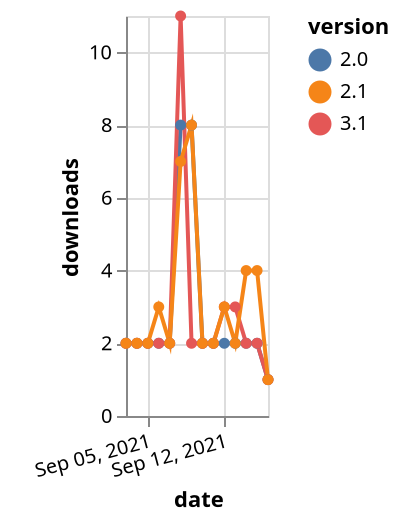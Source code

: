 {"$schema": "https://vega.github.io/schema/vega-lite/v5.json", "description": "A simple bar chart with embedded data.", "data": {"values": [{"date": "2021-09-03", "total": 4949, "delta": 2, "version": "2.0"}, {"date": "2021-09-04", "total": 4951, "delta": 2, "version": "2.0"}, {"date": "2021-09-05", "total": 4953, "delta": 2, "version": "2.0"}, {"date": "2021-09-06", "total": 4955, "delta": 2, "version": "2.0"}, {"date": "2021-09-07", "total": 4957, "delta": 2, "version": "2.0"}, {"date": "2021-09-08", "total": 4965, "delta": 8, "version": "2.0"}, {"date": "2021-09-09", "total": 4973, "delta": 8, "version": "2.0"}, {"date": "2021-09-10", "total": 4975, "delta": 2, "version": "2.0"}, {"date": "2021-09-11", "total": 4977, "delta": 2, "version": "2.0"}, {"date": "2021-09-12", "total": 4979, "delta": 2, "version": "2.0"}, {"date": "2021-09-13", "total": 4981, "delta": 2, "version": "2.0"}, {"date": "2021-09-14", "total": 4983, "delta": 2, "version": "2.0"}, {"date": "2021-09-15", "total": 4985, "delta": 2, "version": "2.0"}, {"date": "2021-09-16", "total": 4986, "delta": 1, "version": "2.0"}, {"date": "2021-09-03", "total": 2138, "delta": 2, "version": "3.1"}, {"date": "2021-09-04", "total": 2140, "delta": 2, "version": "3.1"}, {"date": "2021-09-05", "total": 2142, "delta": 2, "version": "3.1"}, {"date": "2021-09-06", "total": 2144, "delta": 2, "version": "3.1"}, {"date": "2021-09-07", "total": 2146, "delta": 2, "version": "3.1"}, {"date": "2021-09-08", "total": 2157, "delta": 11, "version": "3.1"}, {"date": "2021-09-09", "total": 2159, "delta": 2, "version": "3.1"}, {"date": "2021-09-10", "total": 2161, "delta": 2, "version": "3.1"}, {"date": "2021-09-11", "total": 2163, "delta": 2, "version": "3.1"}, {"date": "2021-09-12", "total": 2166, "delta": 3, "version": "3.1"}, {"date": "2021-09-13", "total": 2169, "delta": 3, "version": "3.1"}, {"date": "2021-09-14", "total": 2171, "delta": 2, "version": "3.1"}, {"date": "2021-09-15", "total": 2173, "delta": 2, "version": "3.1"}, {"date": "2021-09-16", "total": 2174, "delta": 1, "version": "3.1"}, {"date": "2021-09-03", "total": 11645, "delta": 2, "version": "2.1"}, {"date": "2021-09-04", "total": 11647, "delta": 2, "version": "2.1"}, {"date": "2021-09-05", "total": 11649, "delta": 2, "version": "2.1"}, {"date": "2021-09-06", "total": 11652, "delta": 3, "version": "2.1"}, {"date": "2021-09-07", "total": 11654, "delta": 2, "version": "2.1"}, {"date": "2021-09-08", "total": 11661, "delta": 7, "version": "2.1"}, {"date": "2021-09-09", "total": 11669, "delta": 8, "version": "2.1"}, {"date": "2021-09-10", "total": 11671, "delta": 2, "version": "2.1"}, {"date": "2021-09-11", "total": 11673, "delta": 2, "version": "2.1"}, {"date": "2021-09-12", "total": 11676, "delta": 3, "version": "2.1"}, {"date": "2021-09-13", "total": 11678, "delta": 2, "version": "2.1"}, {"date": "2021-09-14", "total": 11682, "delta": 4, "version": "2.1"}, {"date": "2021-09-15", "total": 11686, "delta": 4, "version": "2.1"}, {"date": "2021-09-16", "total": 11687, "delta": 1, "version": "2.1"}]}, "width": "container", "mark": {"type": "line", "point": {"filled": true}}, "encoding": {"x": {"field": "date", "type": "temporal", "timeUnit": "yearmonthdate", "title": "date", "axis": {"labelAngle": -15}}, "y": {"field": "delta", "type": "quantitative", "title": "downloads"}, "color": {"field": "version", "type": "nominal"}, "tooltip": {"field": "delta"}}}